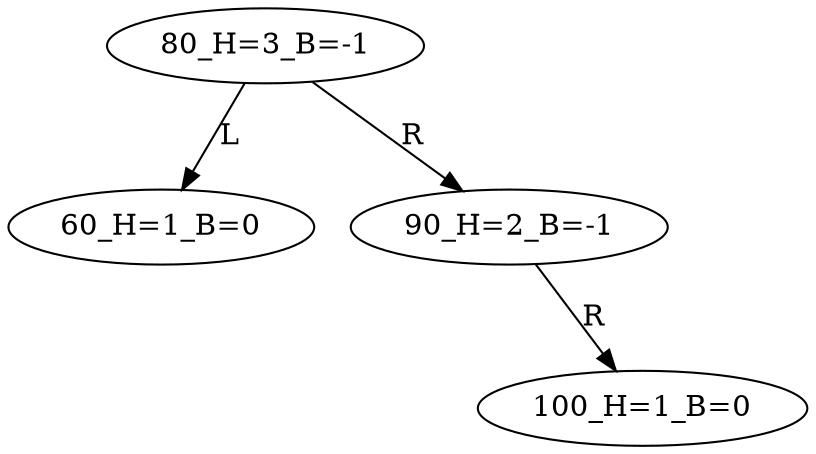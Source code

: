 digraph BiTreeDelete {
"80_H=3_B=-1" -> {"60_H=1_B=0"} [label="L"]
"80_H=3_B=-1" -> {"90_H=2_B=-1"} [label="R"]
"90_H=2_B=-1" -> {"HD0"} [label="L"] [style=invis]
"HD0" [style=invis]
"90_H=2_B=-1" -> {"100_H=1_B=0"} [label="R"]
"80_H=3_B=-1"
"60_H=1_B=0"
"90_H=2_B=-1"
"100_H=1_B=0"
}
